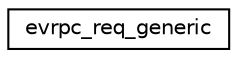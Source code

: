 digraph G
{
  edge [fontname="Helvetica",fontsize="10",labelfontname="Helvetica",labelfontsize="10"];
  node [fontname="Helvetica",fontsize="10",shape=record];
  rankdir="LR";
  Node1 [label="evrpc_req_generic",height=0.2,width=0.4,color="black", fillcolor="white", style="filled",URL="$structevrpc__req__generic.html"];
}
